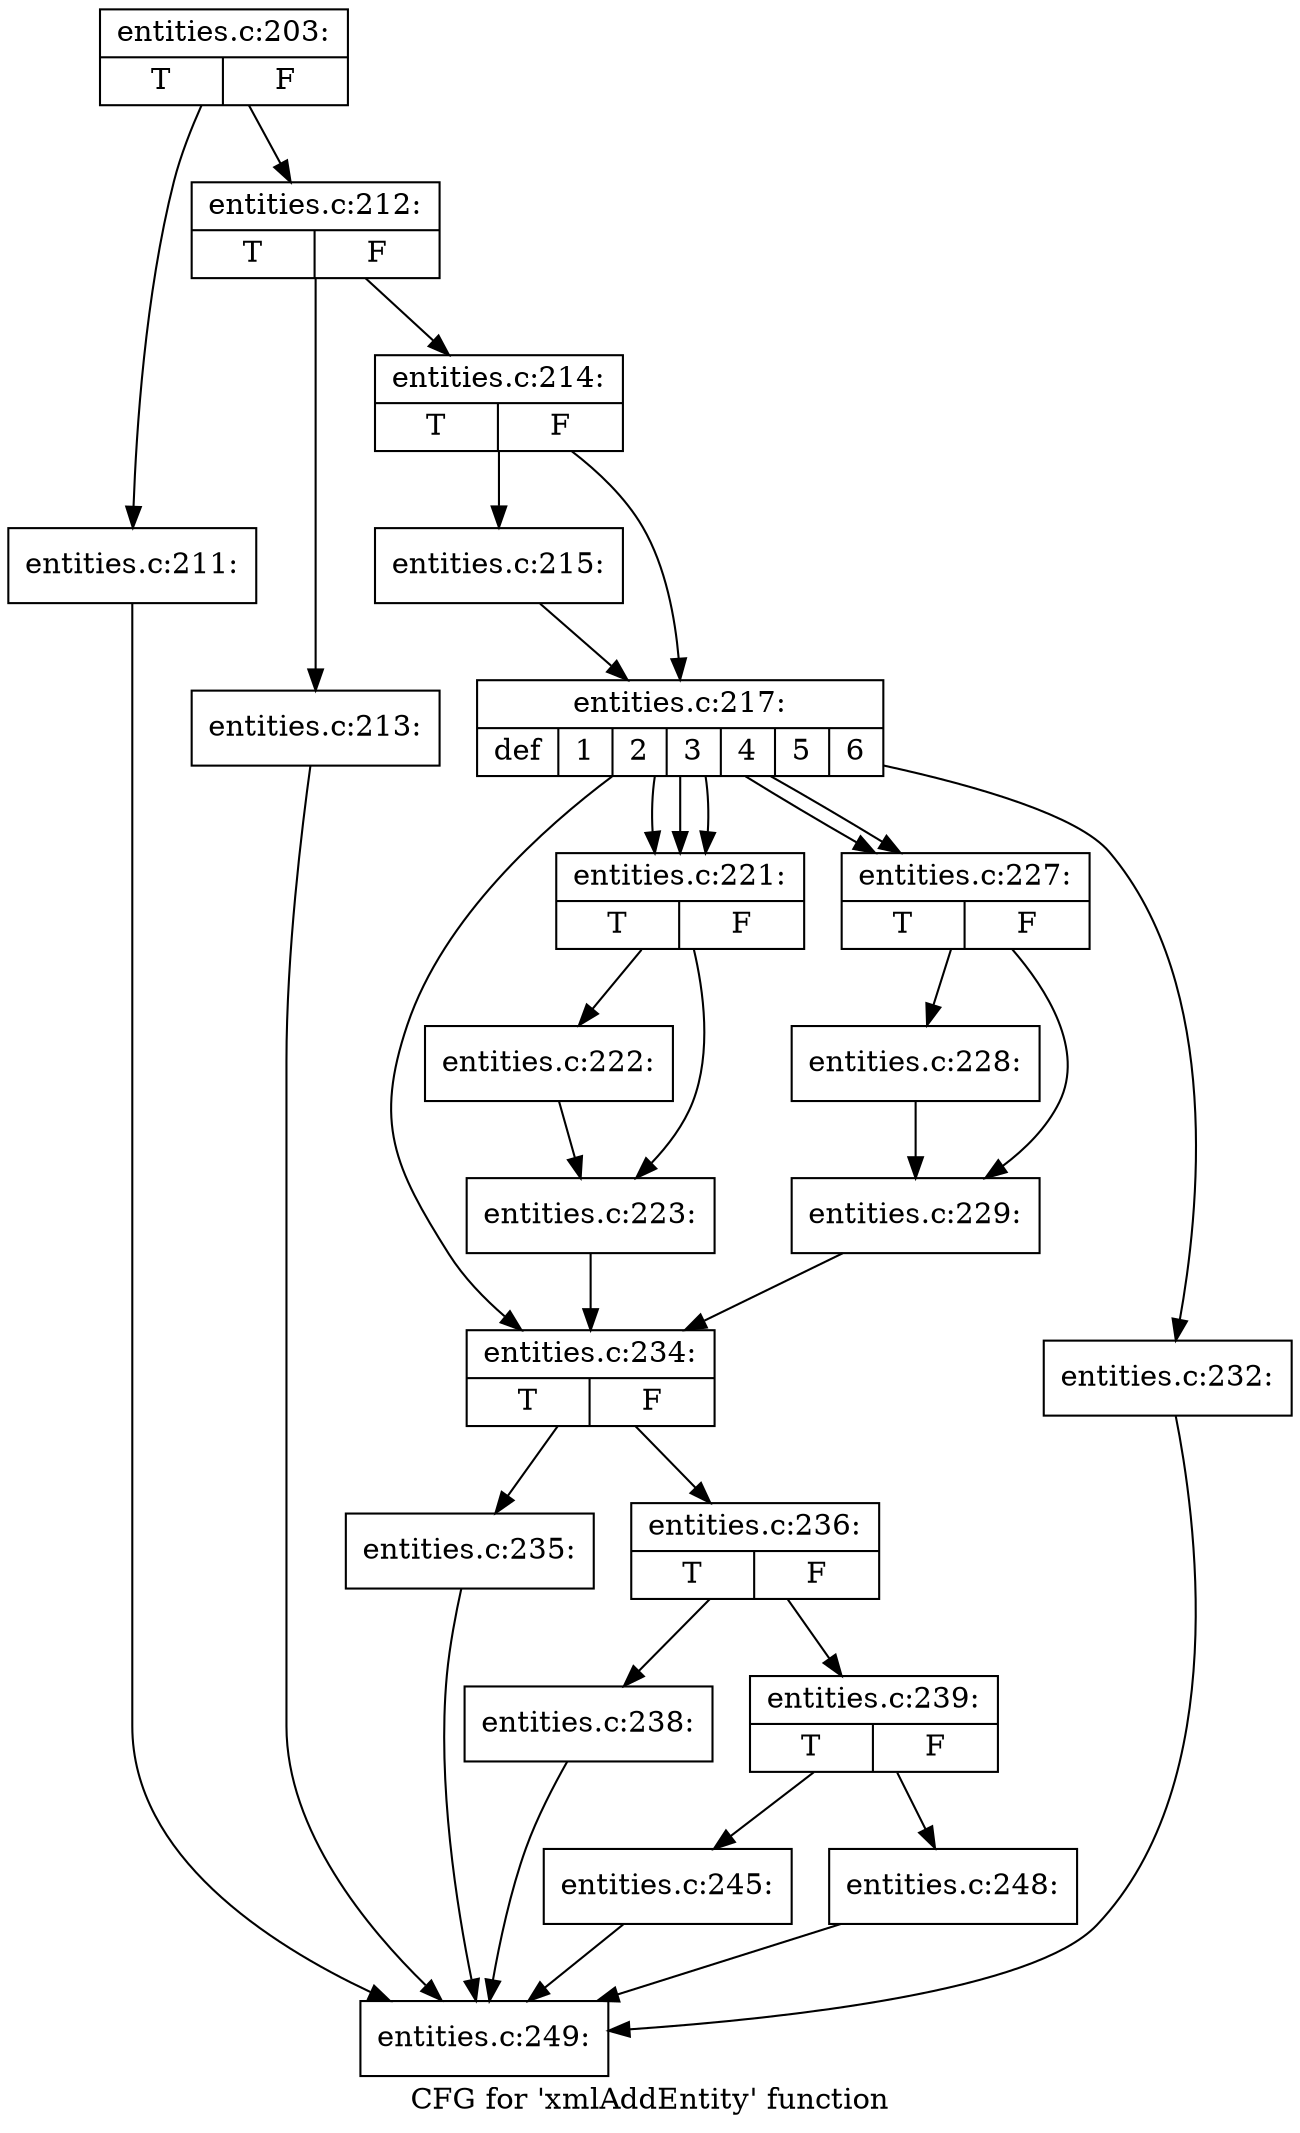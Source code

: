 digraph "CFG for 'xmlAddEntity' function" {
	label="CFG for 'xmlAddEntity' function";

	Node0x4b6ec10 [shape=record,label="{entities.c:203:|{<s0>T|<s1>F}}"];
	Node0x4b6ec10 -> Node0x4b718c0;
	Node0x4b6ec10 -> Node0x4b71910;
	Node0x4b718c0 [shape=record,label="{entities.c:211:}"];
	Node0x4b718c0 -> Node0x4b6d7d0;
	Node0x4b71910 [shape=record,label="{entities.c:212:|{<s0>T|<s1>F}}"];
	Node0x4b71910 -> Node0x4b71d70;
	Node0x4b71910 -> Node0x4b71dc0;
	Node0x4b71d70 [shape=record,label="{entities.c:213:}"];
	Node0x4b71d70 -> Node0x4b6d7d0;
	Node0x4b71dc0 [shape=record,label="{entities.c:214:|{<s0>T|<s1>F}}"];
	Node0x4b71dc0 -> Node0x4b72430;
	Node0x4b71dc0 -> Node0x4b72480;
	Node0x4b72430 [shape=record,label="{entities.c:215:}"];
	Node0x4b72430 -> Node0x4b72480;
	Node0x4b72480 [shape=record,label="{entities.c:217:|{<s0>def|<s1>1|<s2>2|<s3>3|<s4>4|<s5>5|<s6>6}}"];
	Node0x4b72480 -> Node0x4b72c90;
	Node0x4b72480 -> Node0x4b730b0;
	Node0x4b72480 -> Node0x4b730b0;
	Node0x4b72480 -> Node0x4b730b0;
	Node0x4b72480 -> Node0x4b73f00;
	Node0x4b72480 -> Node0x4b73f00;
	Node0x4b72480 -> Node0x4b75110;
	Node0x4b730b0 [shape=record,label="{entities.c:221:|{<s0>T|<s1>F}}"];
	Node0x4b730b0 -> Node0x4b731a0;
	Node0x4b730b0 -> Node0x4b731f0;
	Node0x4b731a0 [shape=record,label="{entities.c:222:}"];
	Node0x4b731a0 -> Node0x4b731f0;
	Node0x4b731f0 [shape=record,label="{entities.c:223:}"];
	Node0x4b731f0 -> Node0x4b72c90;
	Node0x4b73f00 [shape=record,label="{entities.c:227:|{<s0>T|<s1>F}}"];
	Node0x4b73f00 -> Node0x4b746a0;
	Node0x4b73f00 -> Node0x4b746f0;
	Node0x4b746a0 [shape=record,label="{entities.c:228:}"];
	Node0x4b746a0 -> Node0x4b746f0;
	Node0x4b746f0 [shape=record,label="{entities.c:229:}"];
	Node0x4b746f0 -> Node0x4b72c90;
	Node0x4b75110 [shape=record,label="{entities.c:232:}"];
	Node0x4b75110 -> Node0x4b6d7d0;
	Node0x4b72c90 [shape=record,label="{entities.c:234:|{<s0>T|<s1>F}}"];
	Node0x4b72c90 -> Node0x4b72d70;
	Node0x4b72c90 -> Node0x4b75360;
	Node0x4b72d70 [shape=record,label="{entities.c:235:}"];
	Node0x4b72d70 -> Node0x4b6d7d0;
	Node0x4b75360 [shape=record,label="{entities.c:236:|{<s0>T|<s1>F}}"];
	Node0x4b75360 -> Node0x4b75cf0;
	Node0x4b75360 -> Node0x4b75d40;
	Node0x4b75cf0 [shape=record,label="{entities.c:238:}"];
	Node0x4b75cf0 -> Node0x4b6d7d0;
	Node0x4b75d40 [shape=record,label="{entities.c:239:|{<s0>T|<s1>F}}"];
	Node0x4b75d40 -> Node0x4b76530;
	Node0x4b75d40 -> Node0x4b76580;
	Node0x4b76530 [shape=record,label="{entities.c:245:}"];
	Node0x4b76530 -> Node0x4b6d7d0;
	Node0x4b76580 [shape=record,label="{entities.c:248:}"];
	Node0x4b76580 -> Node0x4b6d7d0;
	Node0x4b6d7d0 [shape=record,label="{entities.c:249:}"];
}
